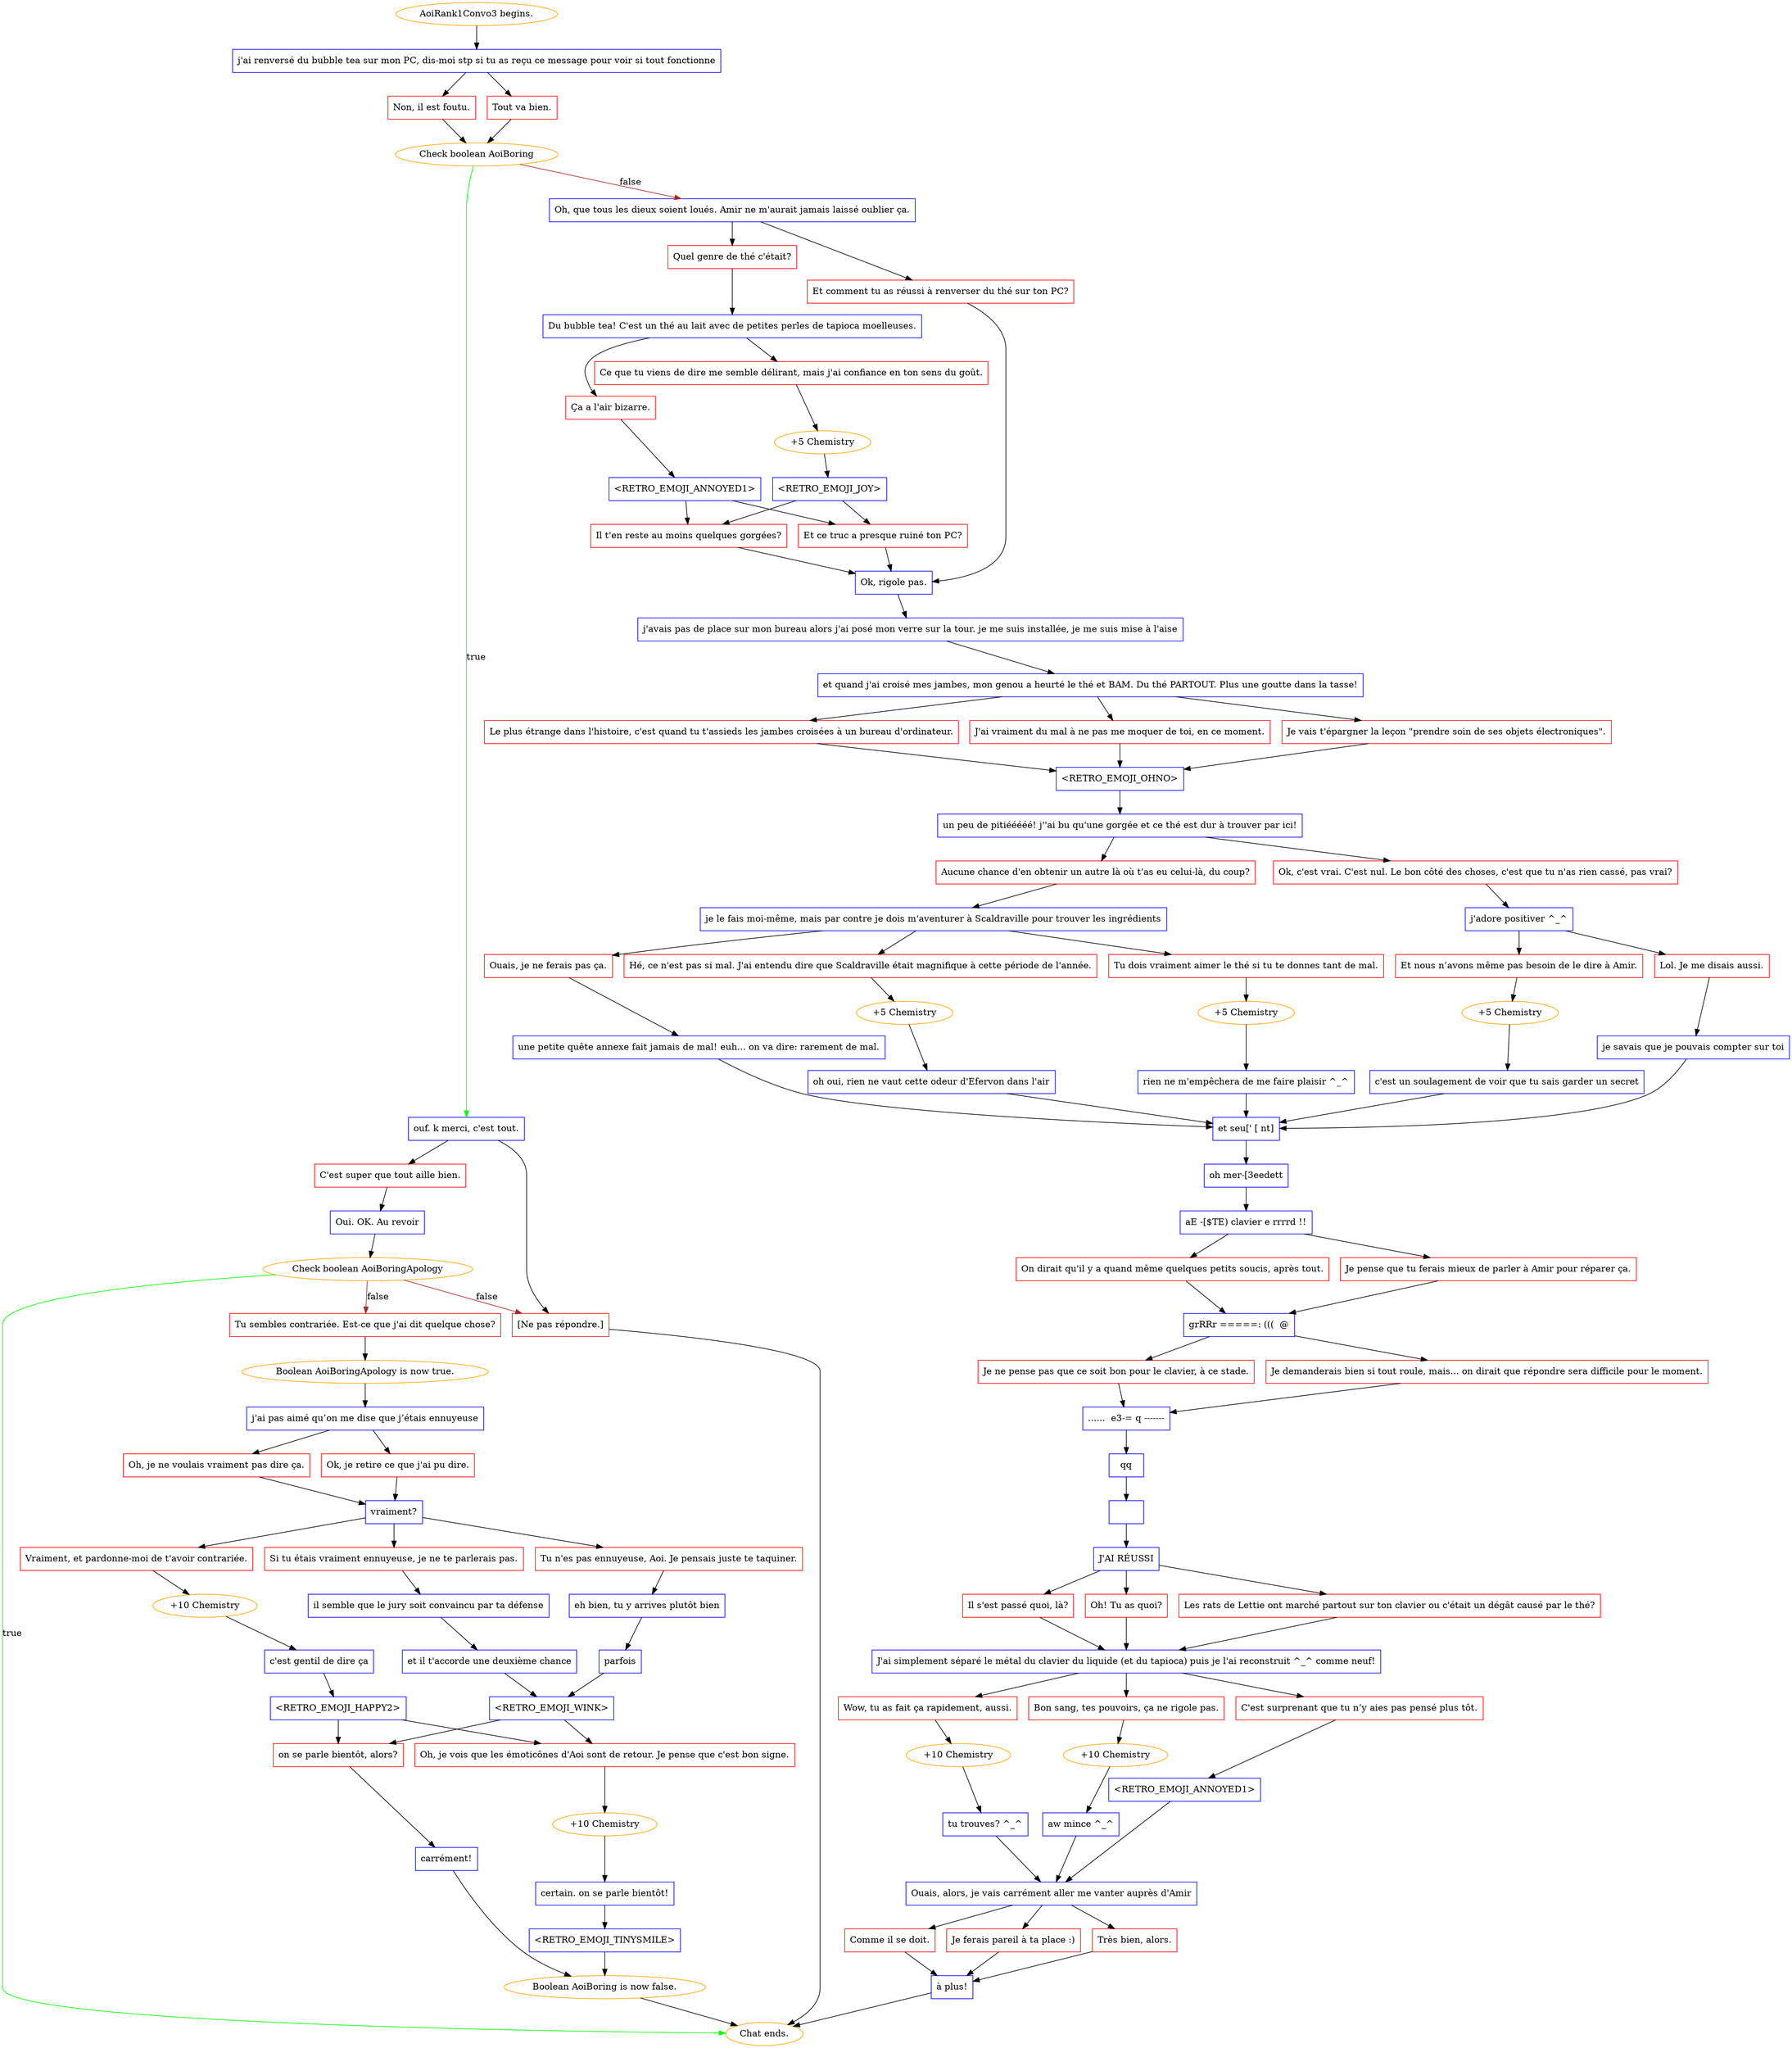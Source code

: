 digraph {
	"AoiRank1Convo3 begins." [color=orange];
		"AoiRank1Convo3 begins." -> j4279300388;
	j4279300388 [label="j'ai renversé du bubble tea sur mon PC, dis-moi stp si tu as reçu ce message pour voir si tout fonctionne",shape=box,color=blue];
		j4279300388 -> j2004230417;
		j4279300388 -> j3115107923;
	j2004230417 [label="Non, il est foutu.",shape=box,color=red];
		j2004230417 -> j466818087;
	j3115107923 [label="Tout va bien.",shape=box,color=red];
		j3115107923 -> j466818087;
	j466818087 [label="Check boolean AoiBoring",color=orange];
		j466818087 -> j1372802123 [label=true,color=green];
		j466818087 -> j4051913663 [label=false,color=brown];
	j1372802123 [label="ouf. k merci, c'est tout.",shape=box,color=blue];
		j1372802123 -> j3024239459;
		j1372802123 -> j143549678;
	j4051913663 [label="Oh, que tous les dieux soient loués. Amir ne m'aurait jamais laissé oublier ça.",shape=box,color=blue];
		j4051913663 -> j3740926882;
		j4051913663 -> j2693701832;
	j3024239459 [label="C'est super que tout aille bien.",shape=box,color=red];
		j3024239459 -> j1007478450;
	j143549678 [label="[Ne pas répondre.]",shape=box,color=red];
		j143549678 -> "Chat ends.";
	j3740926882 [label="Quel genre de thé c'était?",shape=box,color=red];
		j3740926882 -> j1876963640;
	j2693701832 [label="Et comment tu as réussi à renverser du thé sur ton PC?",shape=box,color=red];
		j2693701832 -> j3399473756;
	j1007478450 [label="Oui. OK. Au revoir",shape=box,color=blue];
		j1007478450 -> j507259823;
	"Chat ends." [color=orange];
	j1876963640 [label="Du bubble tea! C'est un thé au lait avec de petites perles de tapioca moelleuses.",shape=box,color=blue];
		j1876963640 -> j2852880787;
		j1876963640 -> j1784623471;
	j3399473756 [label="Ok, rigole pas.",shape=box,color=blue];
		j3399473756 -> j2642871555;
	j507259823 [label="Check boolean AoiBoringApology",color=orange];
		j507259823 -> "Chat ends." [label=true,color=green];
		j507259823 -> j3141471728 [label=false,color=brown];
		j507259823 -> j143549678 [label=false,color=brown];
	j2852880787 [label="Ce que tu viens de dire me semble délirant, mais j'ai confiance en ton sens du goût.",shape=box,color=red];
		j2852880787 -> j4263710504;
	j1784623471 [label="Ça a l'air bizarre.",shape=box,color=red];
		j1784623471 -> j1262956394;
	j2642871555 [label="j'avais pas de place sur mon bureau alors j'ai posé mon verre sur la tour. je me suis installée, je me suis mise à l'aise",shape=box,color=blue];
		j2642871555 -> j1666172303;
	j3141471728 [label="Tu sembles contrariée. Est-ce que j'ai dit quelque chose?",shape=box,color=red];
		j3141471728 -> j2652049233;
	j4263710504 [label="+5 Chemistry",color=orange];
		j4263710504 -> j697122288;
	j1262956394 [label="<RETRO_EMOJI_ANNOYED1>",shape=box,color=blue];
		j1262956394 -> j3575367823;
		j1262956394 -> j3245404918;
	j1666172303 [label="et quand j'ai croisé mes jambes, mon genou a heurté le thé et BAM. Du thé PARTOUT. Plus une goutte dans la tasse!",shape=box,color=blue];
		j1666172303 -> j2296500327;
		j1666172303 -> j2998982527;
		j1666172303 -> j2041611714;
	j2652049233 [label="Boolean AoiBoringApology is now true.",color=orange];
		j2652049233 -> j3665158976;
	j697122288 [label="<RETRO_EMOJI_JOY>",shape=box,color=blue];
		j697122288 -> j3575367823;
		j697122288 -> j3245404918;
	j3575367823 [label="Il t'en reste au moins quelques gorgées?",shape=box,color=red];
		j3575367823 -> j3399473756;
	j3245404918 [label="Et ce truc a presque ruiné ton PC?",shape=box,color=red];
		j3245404918 -> j3399473756;
	j2296500327 [label="Le plus étrange dans l'histoire, c'est quand tu t'assieds les jambes croisées à un bureau d'ordinateur.",shape=box,color=red];
		j2296500327 -> j1424752148;
	j2998982527 [label="J'ai vraiment du mal à ne pas me moquer de toi, en ce moment.",shape=box,color=red];
		j2998982527 -> j1424752148;
	j2041611714 [label="Je vais t'épargner la leçon \"prendre soin de ses objets électroniques\".",shape=box,color=red];
		j2041611714 -> j1424752148;
	j3665158976 [label="j'ai pas aimé qu’on me dise que j’étais ennuyeuse",shape=box,color=blue];
		j3665158976 -> j1973167433;
		j3665158976 -> j3761848871;
	j1424752148 [label="<RETRO_EMOJI_OHNO>",shape=box,color=blue];
		j1424752148 -> j2345102528;
	j1973167433 [label="Oh, je ne voulais vraiment pas dire ça.",shape=box,color=red];
		j1973167433 -> j1562656826;
	j3761848871 [label="Ok, je retire ce que j'ai pu dire.",shape=box,color=red];
		j3761848871 -> j1562656826;
	j2345102528 [label="un peu de pitiééééé! j''ai bu qu'une gorgée et ce thé est dur à trouver par ici!",shape=box,color=blue];
		j2345102528 -> j3921448821;
		j2345102528 -> j974806202;
	j1562656826 [label="vraiment?",shape=box,color=blue];
		j1562656826 -> j1987375216;
		j1562656826 -> j2611012414;
		j1562656826 -> j1561352468;
	j3921448821 [label="Aucune chance d'en obtenir un autre là où t'as eu celui-là, du coup?",shape=box,color=red];
		j3921448821 -> j3684409002;
	j974806202 [label="Ok, c'est vrai. C'est nul. Le bon côté des choses, c'est que tu n'as rien cassé, pas vrai?",shape=box,color=red];
		j974806202 -> j2867552400;
	j1987375216 [label="Vraiment, et pardonne-moi de t'avoir contrariée.",shape=box,color=red];
		j1987375216 -> j3923906198;
	j2611012414 [label="Tu n'es pas ennuyeuse, Aoi. Je pensais juste te taquiner.",shape=box,color=red];
		j2611012414 -> j1516386797;
	j1561352468 [label="Si tu étais vraiment ennuyeuse, je ne te parlerais pas.",shape=box,color=red];
		j1561352468 -> j707276894;
	j3684409002 [label="je le fais moi-même, mais par contre je dois m'aventurer à Scaldraville pour trouver les ingrédients",shape=box,color=blue];
		j3684409002 -> j3293012684;
		j3684409002 -> j231486081;
		j3684409002 -> j1604994971;
	j2867552400 [label="j'adore positiver ^_^",shape=box,color=blue];
		j2867552400 -> j1557914152;
		j2867552400 -> j1927226035;
	j3923906198 [label="+10 Chemistry",color=orange];
		j3923906198 -> j1507562363;
	j1516386797 [label="eh bien, tu y arrives plutôt bien",shape=box,color=blue];
		j1516386797 -> j2217934128;
	j707276894 [label="il semble que le jury soit convaincu par ta défense",shape=box,color=blue];
		j707276894 -> j3205343936;
	j3293012684 [label="Ouais, je ne ferais pas ça.",shape=box,color=red];
		j3293012684 -> j4217534977;
	j231486081 [label="Hé, ce n'est pas si mal. J'ai entendu dire que Scaldraville était magnifique à cette période de l'année.",shape=box,color=red];
		j231486081 -> j4051351630;
	j1604994971 [label="Tu dois vraiment aimer le thé si tu te donnes tant de mal.",shape=box,color=red];
		j1604994971 -> j254320152;
	j1557914152 [label="Et nous n’avons même pas besoin de le dire à Amir.",shape=box,color=red];
		j1557914152 -> j3264370560;
	j1927226035 [label="Lol. Je me disais aussi.",shape=box,color=red];
		j1927226035 -> j4128392675;
	j1507562363 [label="c'est gentil de dire ça",shape=box,color=blue];
		j1507562363 -> j1744079936;
	j2217934128 [label="parfois",shape=box,color=blue];
		j2217934128 -> j3799560398;
	j3205343936 [label="et il t'accorde une deuxième chance",shape=box,color=blue];
		j3205343936 -> j3799560398;
	j4217534977 [label="une petite quête annexe fait jamais de mal! euh... on va dire: rarement de mal.",shape=box,color=blue];
		j4217534977 -> j615748708;
	j4051351630 [label="+5 Chemistry",color=orange];
		j4051351630 -> j4178345995;
	j254320152 [label="+5 Chemistry",color=orange];
		j254320152 -> j1013017977;
	j3264370560 [label="+5 Chemistry",color=orange];
		j3264370560 -> j3946877910;
	j4128392675 [label="je savais que je pouvais compter sur toi",shape=box,color=blue];
		j4128392675 -> j615748708;
	j1744079936 [label="<RETRO_EMOJI_HAPPY2>",shape=box,color=blue];
		j1744079936 -> j2777358761;
		j1744079936 -> j3735187033;
	j3799560398 [label="<RETRO_EMOJI_WINK>",shape=box,color=blue];
		j3799560398 -> j2777358761;
		j3799560398 -> j3735187033;
	j615748708 [label="et seu[' [ nt]",shape=box,color=blue];
		j615748708 -> j3234924098;
	j4178345995 [label="oh oui, rien ne vaut cette odeur d'Efervon dans l'air",shape=box,color=blue];
		j4178345995 -> j615748708;
	j1013017977 [label="rien ne m'empêchera de me faire plaisir ^_^",shape=box,color=blue];
		j1013017977 -> j615748708;
	j3946877910 [label="c'est un soulagement de voir que tu sais garder un secret",shape=box,color=blue];
		j3946877910 -> j615748708;
	j2777358761 [label="on se parle bientôt, alors?",shape=box,color=red];
		j2777358761 -> j2494123024;
	j3735187033 [label="Oh, je vois que les émoticônes d'Aoi sont de retour. Je pense que c'est bon signe.",shape=box,color=red];
		j3735187033 -> j2741579190;
	j3234924098 [label="oh mer-[3eedett",shape=box,color=blue];
		j3234924098 -> j2174212300;
	j2494123024 [label="carrément!",shape=box,color=blue];
		j2494123024 -> j2581611291;
	j2741579190 [label="+10 Chemistry",color=orange];
		j2741579190 -> j1281912817;
	j2174212300 [label="aE -[$TE) clavier e rrrrd !!",shape=box,color=blue];
		j2174212300 -> j2234031402;
		j2174212300 -> j2041070133;
	j2581611291 [label="Boolean AoiBoring is now false.",color=orange];
		j2581611291 -> "Chat ends.";
	j1281912817 [label="certain. on se parle bientôt!",shape=box,color=blue];
		j1281912817 -> j153386734;
	j2234031402 [label="On dirait qu'il y a quand même quelques petits soucis, après tout.",shape=box,color=red];
		j2234031402 -> j361742319;
	j2041070133 [label="Je pense que tu ferais mieux de parler à Amir pour réparer ça.",shape=box,color=red];
		j2041070133 -> j361742319;
	j153386734 [label="<RETRO_EMOJI_TINYSMILE>",shape=box,color=blue];
		j153386734 -> j2581611291;
	j361742319 [label="grRRr =====: (((  @",shape=box,color=blue];
		j361742319 -> j536081865;
		j361742319 -> j644071471;
	j536081865 [label="Je ne pense pas que ce soit bon pour le clavier, à ce stade.",shape=box,color=red];
		j536081865 -> j1061071030;
	j644071471 [label="Je demanderais bien si tout roule, mais... on dirait que répondre sera difficile pour le moment.",shape=box,color=red];
		j644071471 -> j1061071030;
	j1061071030 [label="......  e3-= q -------",shape=box,color=blue];
		j1061071030 -> j3733724064;
	j3733724064 [label="qq",shape=box,color=blue];
		j3733724064 -> j322395842;
	j322395842 [label=" ",shape=box,color=blue];
		j322395842 -> j1201950995;
	j1201950995 [label="J'AI RÉUSSI",shape=box,color=blue];
		j1201950995 -> j3966230764;
		j1201950995 -> j334122117;
		j1201950995 -> j1753034888;
	j3966230764 [label="Il s'est passé quoi, là?",shape=box,color=red];
		j3966230764 -> j3458694479;
	j334122117 [label="Oh! Tu as quoi?",shape=box,color=red];
		j334122117 -> j3458694479;
	j1753034888 [label="Les rats de Lettie ont marché partout sur ton clavier ou c'était un dégât causé par le thé?",shape=box,color=red];
		j1753034888 -> j3458694479;
	j3458694479 [label="J'ai simplement séparé le métal du clavier du liquide (et du tapioca) puis je l'ai reconstruit ^_^ comme neuf!",shape=box,color=blue];
		j3458694479 -> j4125366879;
		j3458694479 -> j2817456692;
		j3458694479 -> j90137910;
	j4125366879 [label="Wow, tu as fait ça rapidement, aussi.",shape=box,color=red];
		j4125366879 -> j1066731983;
	j2817456692 [label="Bon sang, tes pouvoirs, ça ne rigole pas.",shape=box,color=red];
		j2817456692 -> j1883625190;
	j90137910 [label="C'est surprenant que tu n’y aies pas pensé plus tôt.",shape=box,color=red];
		j90137910 -> j1533555680;
	j1066731983 [label="+10 Chemistry",color=orange];
		j1066731983 -> j186820332;
	j1883625190 [label="+10 Chemistry",color=orange];
		j1883625190 -> j734853454;
	j1533555680 [label="<RETRO_EMOJI_ANNOYED1>",shape=box,color=blue];
		j1533555680 -> j2842239784;
	j186820332 [label="tu trouves? ^_^",shape=box,color=blue];
		j186820332 -> j2842239784;
	j734853454 [label="aw mince ^_^",shape=box,color=blue];
		j734853454 -> j2842239784;
	j2842239784 [label="Ouais, alors, je vais carrément aller me vanter auprès d'Amir",shape=box,color=blue];
		j2842239784 -> j249388112;
		j2842239784 -> j2676764360;
		j2842239784 -> j989193078;
	j249388112 [label="Comme il se doit.",shape=box,color=red];
		j249388112 -> j1435419695;
	j2676764360 [label="Je ferais pareil à ta place :)",shape=box,color=red];
		j2676764360 -> j1435419695;
	j989193078 [label="Très bien, alors.",shape=box,color=red];
		j989193078 -> j1435419695;
	j1435419695 [label="à plus!",shape=box,color=blue];
		j1435419695 -> "Chat ends.";
}